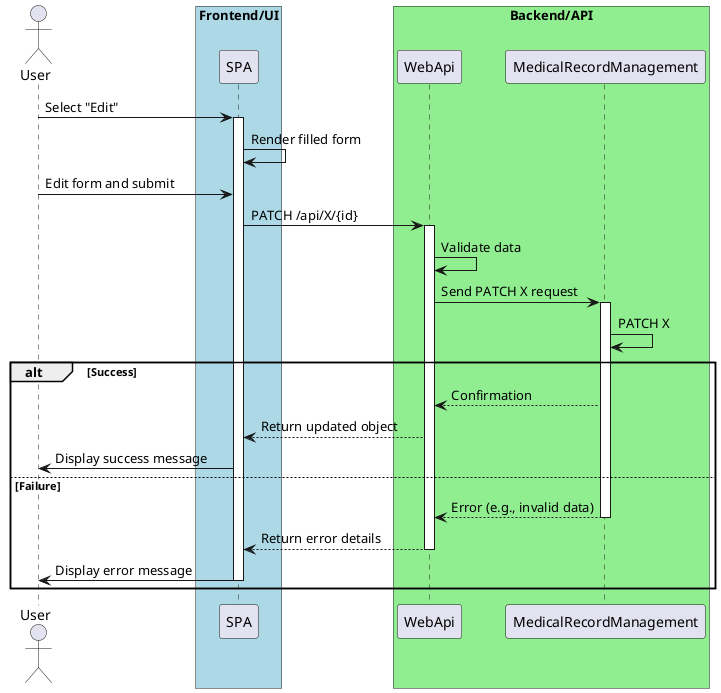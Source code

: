 @startuml
actor User

box "Frontend/UI" #LightBlue
participant "SPA" as Frontend
end box

box "Backend/API" #LightGreen
participant "WebApi" as Backend
participant "MedicalRecordManagement" as MRM
end box

User -> Frontend: Select "Edit"
activate Frontend
Frontend -> Frontend: Render filled form

User -> Frontend: Edit form and submit
Frontend -> Backend: PATCH /api/X/{id}
activate Backend

Backend -> Backend: Validate data
Backend -> MRM: Send PATCH X request
activate MRM
MRM -> MRM: PATCH X

alt Success
    MRM --> Backend: Confirmation
    Backend --> Frontend: Return updated object
    Frontend -> User: Display success message
else Failure
    MRM --> Backend: Error (e.g., invalid data)
    deactivate MRM
    Backend --> Frontend: Return error details
    deactivate Backend
    Frontend -> User: Display error message
    deactivate Frontend
end

@enduml
